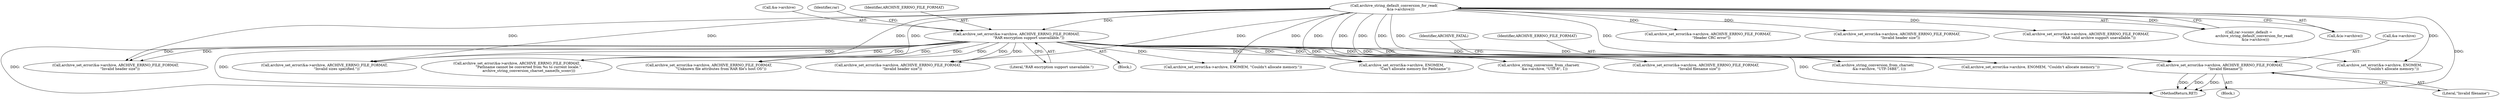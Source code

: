 digraph "0_libarchive_5562545b5562f6d12a4ef991fae158bf4ccf92b6@pointer" {
"1000931" [label="(Call,archive_set_error(&a->archive, ARCHIVE_ERRNO_FILE_FORMAT,\n          \"Invalid filename\"))"];
"1000172" [label="(Call,archive_string_default_conversion_for_read(\n            &(a->archive)))"];
"1000470" [label="(Call,archive_set_error(&a->archive, ARCHIVE_ERRNO_FILE_FORMAT,\n                      \"RAR encryption support unavailable.\"))"];
"1000963" [label="(Call,archive_string_conversion_from_charset(\n           &a->archive, \"UTF-16BE\", 1))"];
"1001493" [label="(Call,archive_set_error(&a->archive, ARCHIVE_ERRNO_FILE_FORMAT,\n                      \"Unknown file attributes from RAR file's host OS\"))"];
"1000675" [label="(Call,archive_set_error(&a->archive, ENOMEM,\n                        \"Couldn't allocate memory.\"))"];
"1000480" [label="(Identifier,rar)"];
"1001350" [label="(Call,archive_set_error(&a->archive, ARCHIVE_ERRNO_FILE_FORMAT,\n        \"Invalid header size\"))"];
"1000930" [label="(Block,)"];
"1000932" [label="(Call,&a->archive)"];
"1001288" [label="(Call,archive_set_error(&a->archive, ENOMEM, \"Couldn't allocate memory.\"))"];
"1000559" [label="(Call,archive_set_error(&a->archive, ARCHIVE_ERRNO_FILE_FORMAT,\n                      \"Invalid sizes specified.\"))"];
"1001681" [label="(Call,archive_set_error(&a->archive, ARCHIVE_ERRNO_FILE_FORMAT,\n                      \"Pathname cannot be converted from %s to current locale.\",\n                      archive_string_conversion_charset_name(fn_sconv)))"];
"1001672" [label="(Call,archive_set_error(&a->archive, ENOMEM,\n                        \"Can't allocate memory for Pathname\"))"];
"1000937" [label="(Literal,\"Invalid filename\")"];
"1000172" [label="(Call,archive_string_default_conversion_for_read(\n            &(a->archive)))"];
"1000939" [label="(Identifier,ARCHIVE_FATAL)"];
"1000470" [label="(Call,archive_set_error(&a->archive, ARCHIVE_ERRNO_FILE_FORMAT,\n                      \"RAR encryption support unavailable.\"))"];
"1000399" [label="(Call,archive_set_error(&a->archive, ARCHIVE_ERRNO_FILE_FORMAT,\n      \"Header CRC error\"))"];
"1000231" [label="(Call,archive_set_error(&a->archive, ARCHIVE_ERRNO_FILE_FORMAT,\n      \"Invalid header size\"))"];
"1000936" [label="(Identifier,ARCHIVE_ERRNO_FILE_FORMAT)"];
"1001023" [label="(Call,archive_string_conversion_from_charset(\n           &a->archive, \"UTF-8\", 1))"];
"1001144" [label="(Call,archive_set_error(&a->archive, ENOMEM, \"Couldn't allocate memory.\"))"];
"1000355" [label="(Call,archive_set_error(&a->archive, ARCHIVE_ERRNO_FILE_FORMAT,\n                      \"RAR solid archive support unavailable.\"))"];
"1000931" [label="(Call,archive_set_error(&a->archive, ARCHIVE_ERRNO_FILE_FORMAT,\n          \"Invalid filename\"))"];
"1001383" [label="(Call,archive_set_error(&a->archive, ARCHIVE_ERRNO_FILE_FORMAT,\n        \"Invalid header size\"))"];
"1000475" [label="(Identifier,ARCHIVE_ERRNO_FILE_FORMAT)"];
"1000471" [label="(Call,&a->archive)"];
"1000476" [label="(Literal,\"RAR encryption support unavailable.\")"];
"1000461" [label="(Block,)"];
"1001741" [label="(MethodReturn,RET)"];
"1000168" [label="(Call,rar->sconv_default =\n          archive_string_default_conversion_for_read(\n            &(a->archive)))"];
"1000173" [label="(Call,&(a->archive))"];
"1000634" [label="(Call,archive_set_error(&a->archive, ARCHIVE_ERRNO_FILE_FORMAT,\n      \"Invalid filename size\"))"];
"1000931" -> "1000930"  [label="AST: "];
"1000931" -> "1000937"  [label="CFG: "];
"1000932" -> "1000931"  [label="AST: "];
"1000936" -> "1000931"  [label="AST: "];
"1000937" -> "1000931"  [label="AST: "];
"1000939" -> "1000931"  [label="CFG: "];
"1000931" -> "1001741"  [label="DDG: "];
"1000931" -> "1001741"  [label="DDG: "];
"1000931" -> "1001741"  [label="DDG: "];
"1000172" -> "1000931"  [label="DDG: "];
"1000470" -> "1000931"  [label="DDG: "];
"1000470" -> "1000931"  [label="DDG: "];
"1000172" -> "1000168"  [label="AST: "];
"1000172" -> "1000173"  [label="CFG: "];
"1000173" -> "1000172"  [label="AST: "];
"1000168" -> "1000172"  [label="CFG: "];
"1000172" -> "1001741"  [label="DDG: "];
"1000172" -> "1000168"  [label="DDG: "];
"1000172" -> "1000231"  [label="DDG: "];
"1000172" -> "1000355"  [label="DDG: "];
"1000172" -> "1000399"  [label="DDG: "];
"1000172" -> "1000470"  [label="DDG: "];
"1000172" -> "1000559"  [label="DDG: "];
"1000172" -> "1000634"  [label="DDG: "];
"1000172" -> "1000675"  [label="DDG: "];
"1000172" -> "1000963"  [label="DDG: "];
"1000172" -> "1001023"  [label="DDG: "];
"1000172" -> "1001144"  [label="DDG: "];
"1000172" -> "1001288"  [label="DDG: "];
"1000172" -> "1001350"  [label="DDG: "];
"1000172" -> "1001383"  [label="DDG: "];
"1000172" -> "1001493"  [label="DDG: "];
"1000172" -> "1001672"  [label="DDG: "];
"1000172" -> "1001681"  [label="DDG: "];
"1000470" -> "1000461"  [label="AST: "];
"1000470" -> "1000476"  [label="CFG: "];
"1000471" -> "1000470"  [label="AST: "];
"1000475" -> "1000470"  [label="AST: "];
"1000476" -> "1000470"  [label="AST: "];
"1000480" -> "1000470"  [label="CFG: "];
"1000470" -> "1001741"  [label="DDG: "];
"1000470" -> "1001741"  [label="DDG: "];
"1000470" -> "1001741"  [label="DDG: "];
"1000470" -> "1000559"  [label="DDG: "];
"1000470" -> "1000559"  [label="DDG: "];
"1000470" -> "1000634"  [label="DDG: "];
"1000470" -> "1000634"  [label="DDG: "];
"1000470" -> "1000675"  [label="DDG: "];
"1000470" -> "1000963"  [label="DDG: "];
"1000470" -> "1001023"  [label="DDG: "];
"1000470" -> "1001144"  [label="DDG: "];
"1000470" -> "1001288"  [label="DDG: "];
"1000470" -> "1001350"  [label="DDG: "];
"1000470" -> "1001350"  [label="DDG: "];
"1000470" -> "1001383"  [label="DDG: "];
"1000470" -> "1001383"  [label="DDG: "];
"1000470" -> "1001493"  [label="DDG: "];
"1000470" -> "1001493"  [label="DDG: "];
"1000470" -> "1001672"  [label="DDG: "];
"1000470" -> "1001681"  [label="DDG: "];
"1000470" -> "1001681"  [label="DDG: "];
}
